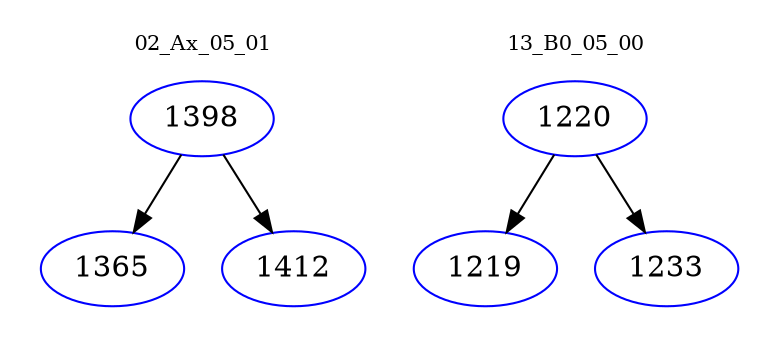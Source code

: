 digraph{
subgraph cluster_0 {
color = white
label = "02_Ax_05_01";
fontsize=10;
T0_1398 [label="1398", color="blue"]
T0_1398 -> T0_1365 [color="black"]
T0_1365 [label="1365", color="blue"]
T0_1398 -> T0_1412 [color="black"]
T0_1412 [label="1412", color="blue"]
}
subgraph cluster_1 {
color = white
label = "13_B0_05_00";
fontsize=10;
T1_1220 [label="1220", color="blue"]
T1_1220 -> T1_1219 [color="black"]
T1_1219 [label="1219", color="blue"]
T1_1220 -> T1_1233 [color="black"]
T1_1233 [label="1233", color="blue"]
}
}
